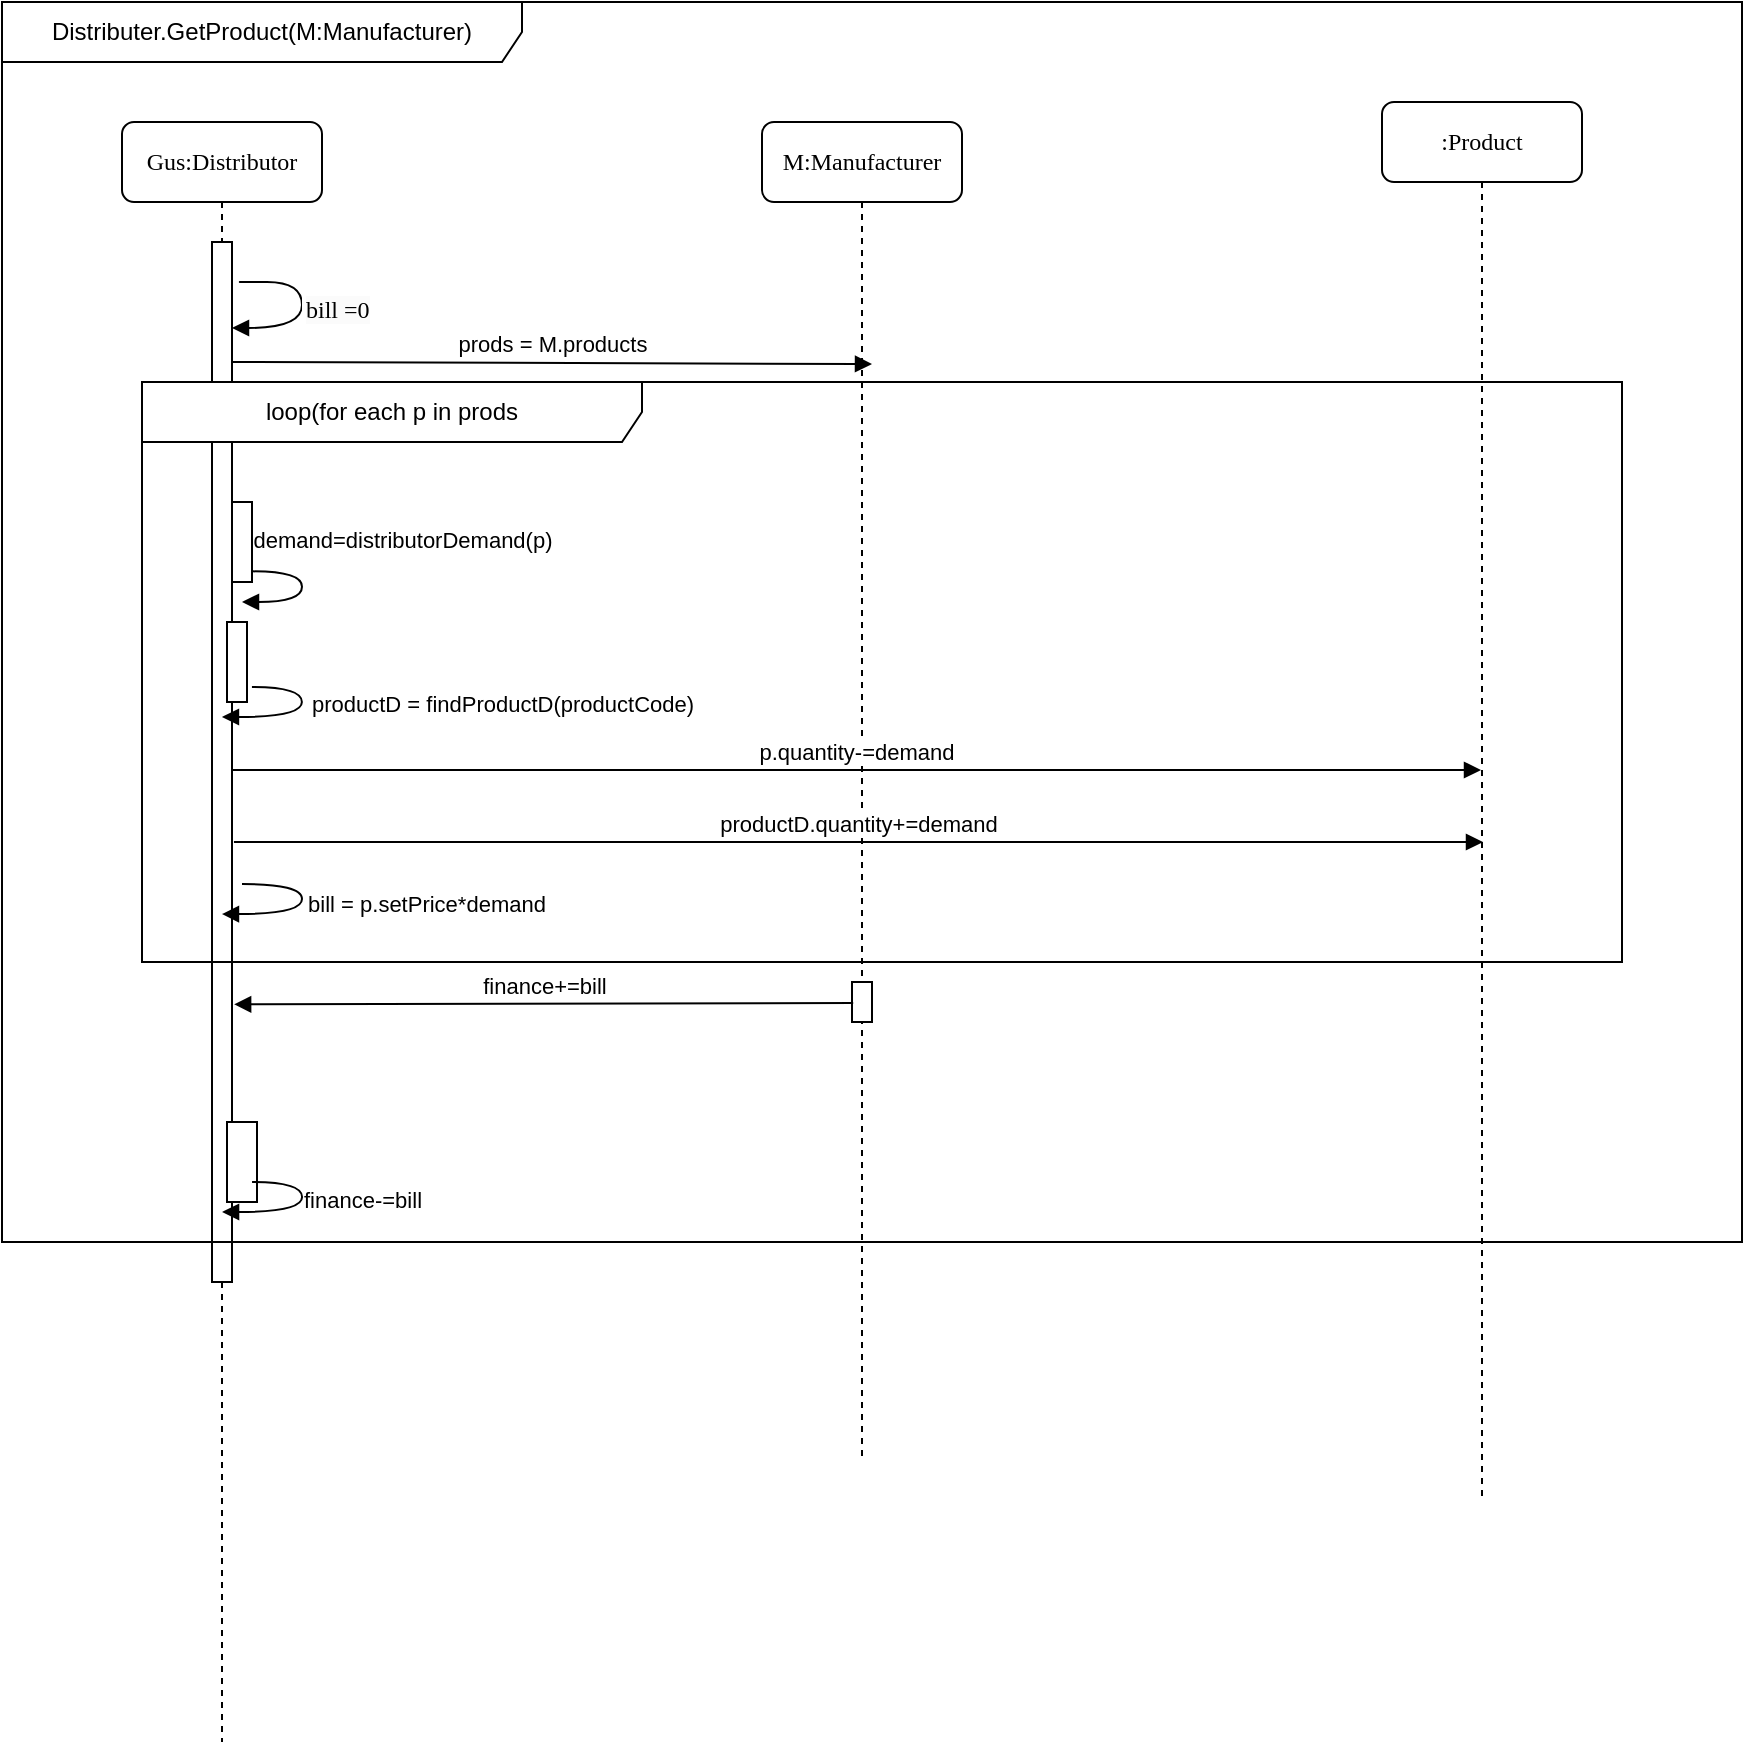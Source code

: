 <mxfile version="22.0.0" type="device" pages="3">
  <diagram name="SequenceDiagramm" id="13e1069c-82ec-6db2-03f1-153e76fe0fe0">
    <mxGraphModel dx="1276" dy="606" grid="1" gridSize="10" guides="1" tooltips="1" connect="1" arrows="1" fold="1" page="1" pageScale="1" pageWidth="1100" pageHeight="850" background="none" math="0" shadow="0">
      <root>
        <mxCell id="0" />
        <mxCell id="1" parent="0" />
        <mxCell id="7baba1c4bc27f4b0-2" value="M:Manufacturer" style="shape=umlLifeline;perimeter=lifelinePerimeter;whiteSpace=wrap;html=1;container=1;collapsible=0;recursiveResize=0;outlineConnect=0;rounded=1;shadow=0;comic=0;labelBackgroundColor=none;strokeWidth=1;fontFamily=Verdana;fontSize=12;align=center;fillColor=#FFFFFF;" parent="1" vertex="1">
          <mxGeometry x="420" y="80" width="100" height="670" as="geometry" />
        </mxCell>
        <mxCell id="7baba1c4bc27f4b0-3" value=":Product" style="shape=umlLifeline;perimeter=lifelinePerimeter;whiteSpace=wrap;html=1;container=1;collapsible=0;recursiveResize=0;outlineConnect=0;rounded=1;shadow=0;comic=0;labelBackgroundColor=none;strokeWidth=1;fontFamily=Verdana;fontSize=12;align=center;fillColor=#FFFFFF;" parent="1" vertex="1">
          <mxGeometry x="730" y="70" width="100" height="700" as="geometry" />
        </mxCell>
        <mxCell id="7baba1c4bc27f4b0-8" value="Gus:Distributor" style="shape=umlLifeline;perimeter=lifelinePerimeter;whiteSpace=wrap;html=1;container=1;collapsible=0;recursiveResize=0;outlineConnect=0;rounded=1;shadow=0;comic=0;labelBackgroundColor=none;strokeWidth=1;fontFamily=Verdana;fontSize=12;align=center;size=40;" parent="1" vertex="1">
          <mxGeometry x="100" y="80" width="100" height="810" as="geometry" />
        </mxCell>
        <mxCell id="7baba1c4bc27f4b0-9" value="" style="html=1;points=[];perimeter=orthogonalPerimeter;rounded=0;shadow=0;comic=0;labelBackgroundColor=none;strokeWidth=1;fontFamily=Verdana;fontSize=12;align=center;fillColor=#FFFFFF;" parent="7baba1c4bc27f4b0-8" vertex="1">
          <mxGeometry x="45" y="60" width="10" height="520" as="geometry" />
        </mxCell>
        <mxCell id="7yfPOh46jEXnV3EmBhoG-5" value="" style="html=1;verticalAlign=bottom;endArrow=block;labelBackgroundColor=none;fontFamily=Verdana;fontSize=12;elbow=vertical;edgeStyle=orthogonalEdgeStyle;curved=1;fillColor=#FFFFFF;" parent="7baba1c4bc27f4b0-8" edge="1">
          <mxGeometry relative="1" as="geometry">
            <mxPoint x="60" y="80" as="sourcePoint" />
            <mxPoint x="55" y="103" as="targetPoint" />
            <Array as="points">
              <mxPoint x="55" y="80" />
              <mxPoint x="90" y="80" />
              <mxPoint x="90" y="103" />
              <mxPoint x="70" y="103" />
            </Array>
          </mxGeometry>
        </mxCell>
        <mxCell id="7yfPOh46jEXnV3EmBhoG-7" value="" style="html=1;points=[];perimeter=orthogonalPerimeter;rounded=0;shadow=0;comic=0;labelBackgroundColor=none;strokeWidth=1;fontFamily=Verdana;fontSize=12;align=center;fillColor=#FFFFFF;" parent="7baba1c4bc27f4b0-8" vertex="1">
          <mxGeometry x="55" y="190" width="10" height="40" as="geometry" />
        </mxCell>
        <mxCell id="7yfPOh46jEXnV3EmBhoG-8" value="" style="html=1;verticalAlign=bottom;endArrow=block;labelBackgroundColor=none;fontFamily=Verdana;fontSize=12;elbow=vertical;edgeStyle=orthogonalEdgeStyle;curved=1;exitX=1.028;exitY=0.867;exitPerimeter=0;exitDx=0;exitDy=0;fillColor=#FFFFFF;" parent="7baba1c4bc27f4b0-8" source="7yfPOh46jEXnV3EmBhoG-7" edge="1">
          <mxGeometry x="-0.335" y="64" relative="1" as="geometry">
            <mxPoint x="70.333" y="275.5" as="sourcePoint" />
            <mxPoint x="60" y="240" as="targetPoint" />
            <Array as="points">
              <mxPoint x="90" y="225" />
              <mxPoint x="90" y="240" />
            </Array>
            <mxPoint x="-14" y="-41" as="offset" />
          </mxGeometry>
        </mxCell>
        <mxCell id="7yfPOh46jEXnV3EmBhoG-10" value="demand=distributorDemand(p)" style="edgeLabel;html=1;align=center;verticalAlign=middle;resizable=0;points=[];fillColor=#FFFFFF;" parent="7yfPOh46jEXnV3EmBhoG-8" vertex="1" connectable="0">
          <mxGeometry x="0.06" y="-2" relative="1" as="geometry">
            <mxPoint x="52" y="-28" as="offset" />
          </mxGeometry>
        </mxCell>
        <mxCell id="7yfPOh46jEXnV3EmBhoG-26" value="" style="html=1;points=[];perimeter=orthogonalPerimeter;rounded=0;shadow=0;comic=0;labelBackgroundColor=none;strokeWidth=1;fontFamily=Verdana;fontSize=12;align=center;fillColor=#FFFFFF;" parent="7baba1c4bc27f4b0-8" vertex="1">
          <mxGeometry x="52.5" y="250" width="10" height="40" as="geometry" />
        </mxCell>
        <mxCell id="7yfPOh46jEXnV3EmBhoG-41" value="" style="html=1;points=[];perimeter=orthogonalPerimeter;rounded=0;shadow=0;comic=0;labelBackgroundColor=none;strokeWidth=1;fontFamily=Verdana;fontSize=12;align=center;fillColor=#FFFFFF;" parent="7baba1c4bc27f4b0-8" vertex="1">
          <mxGeometry x="52.5" y="500" width="15" height="40" as="geometry" />
        </mxCell>
        <mxCell id="b2o2zWLgsq3m6Dm1KJdG-2" value="Distributer.GetProduct(M:Manufacturer)" style="shape=umlFrame;whiteSpace=wrap;html=1;pointerEvents=0;width=260;height=30;" parent="1" vertex="1">
          <mxGeometry x="40" y="20" width="870" height="620" as="geometry" />
        </mxCell>
        <mxCell id="7yfPOh46jEXnV3EmBhoG-1" value="loop(for each p in prods" style="shape=umlFrame;whiteSpace=wrap;html=1;pointerEvents=0;width=250;height=30;fillColor=#FFFFFF;" parent="1" vertex="1">
          <mxGeometry x="110" y="210" width="740" height="290" as="geometry" />
        </mxCell>
        <mxCell id="7yfPOh46jEXnV3EmBhoG-3" value="&lt;span style=&quot;color: rgb(0, 0, 0); font-family: Verdana; font-size: 12px; font-style: normal; font-variant-ligatures: normal; font-variant-caps: normal; font-weight: 400; letter-spacing: normal; orphans: 2; text-align: center; text-indent: 0px; text-transform: none; widows: 2; word-spacing: 0px; -webkit-text-stroke-width: 0px; background-color: rgb(251, 251, 251); text-decoration-thickness: initial; text-decoration-style: initial; text-decoration-color: initial; float: none; display: inline !important;&quot;&gt;bill =0&lt;br&gt;&lt;br&gt;&lt;/span&gt;" style="text;whiteSpace=wrap;html=1;fillColor=#FFFFFF;" parent="1" vertex="1">
          <mxGeometry x="190" y="160" width="50" height="20" as="geometry" />
        </mxCell>
        <mxCell id="7yfPOh46jEXnV3EmBhoG-9" value="prods = M.products" style="html=1;verticalAlign=bottom;endArrow=block;curved=0;rounded=0;exitX=0.859;exitY=0.236;exitDx=0;exitDy=0;exitPerimeter=0;fillColor=#FFFFFF;" parent="1" edge="1">
          <mxGeometry width="80" relative="1" as="geometry">
            <mxPoint x="155.0" y="200.0" as="sourcePoint" />
            <mxPoint x="475" y="201" as="targetPoint" />
          </mxGeometry>
        </mxCell>
        <mxCell id="7yfPOh46jEXnV3EmBhoG-23" value="" style="html=1;verticalAlign=bottom;endArrow=block;labelBackgroundColor=none;fontFamily=Verdana;fontSize=12;elbow=vertical;edgeStyle=orthogonalEdgeStyle;curved=1;entryX=0.5;entryY=0.367;entryDx=0;entryDy=0;entryPerimeter=0;fillColor=#FFFFFF;" parent="1" edge="1">
          <mxGeometry x="-0.335" y="64" relative="1" as="geometry">
            <mxPoint x="160" y="461.03" as="sourcePoint" />
            <mxPoint x="149.99" y="476.03" as="targetPoint" />
            <Array as="points">
              <mxPoint x="190" y="460.03" />
              <mxPoint x="190" y="476.03" />
            </Array>
            <mxPoint x="-14" y="-41" as="offset" />
          </mxGeometry>
        </mxCell>
        <mxCell id="7yfPOh46jEXnV3EmBhoG-24" value="bill = p.setPrice*demand" style="edgeLabel;html=1;align=center;verticalAlign=middle;resizable=0;points=[];fillColor=#FFFFFF;" parent="7yfPOh46jEXnV3EmBhoG-23" vertex="1" connectable="0">
          <mxGeometry x="0.06" y="-2" relative="1" as="geometry">
            <mxPoint x="62" y="-3" as="offset" />
          </mxGeometry>
        </mxCell>
        <mxCell id="7yfPOh46jEXnV3EmBhoG-34" value="" style="html=1;verticalAlign=bottom;endArrow=block;labelBackgroundColor=none;fontFamily=Verdana;fontSize=12;elbow=vertical;edgeStyle=orthogonalEdgeStyle;curved=1;exitX=1.028;exitY=0.867;exitPerimeter=0;exitDx=0;exitDy=0;entryX=0.5;entryY=0.367;entryDx=0;entryDy=0;entryPerimeter=0;fillColor=#FFFFFF;" parent="1" edge="1">
          <mxGeometry x="-0.335" y="64" relative="1" as="geometry">
            <mxPoint x="164.97" y="362.5" as="sourcePoint" />
            <mxPoint x="149.97" y="377.5" as="targetPoint" />
            <Array as="points">
              <mxPoint x="189.97" y="362.5" />
              <mxPoint x="189.97" y="377.5" />
            </Array>
            <mxPoint x="-14" y="-41" as="offset" />
          </mxGeometry>
        </mxCell>
        <mxCell id="7yfPOh46jEXnV3EmBhoG-35" value="productD = findProductD(productCode)" style="edgeLabel;html=1;align=center;verticalAlign=middle;resizable=0;points=[];fillColor=#FFFFFF;" parent="7yfPOh46jEXnV3EmBhoG-34" vertex="1" connectable="0">
          <mxGeometry x="0.06" y="-2" relative="1" as="geometry">
            <mxPoint x="102" y="-5" as="offset" />
          </mxGeometry>
        </mxCell>
        <mxCell id="7yfPOh46jEXnV3EmBhoG-37" value="" style="html=1;points=[];perimeter=orthogonalPerimeter;rounded=0;shadow=0;comic=0;labelBackgroundColor=none;strokeWidth=1;fontFamily=Verdana;fontSize=12;align=center;fillColor=#FFFFFF;" parent="1" vertex="1">
          <mxGeometry x="465" y="510" width="10" height="20" as="geometry" />
        </mxCell>
        <mxCell id="7yfPOh46jEXnV3EmBhoG-40" value="finance+=bill" style="html=1;verticalAlign=bottom;endArrow=block;curved=0;rounded=0;fillColor=#FFFFFF;entryX=1.107;entryY=0.733;entryDx=0;entryDy=0;entryPerimeter=0;exitX=0.059;exitY=0.528;exitDx=0;exitDy=0;exitPerimeter=0;" parent="1" source="7yfPOh46jEXnV3EmBhoG-37" target="7baba1c4bc27f4b0-9" edge="1">
          <mxGeometry width="80" relative="1" as="geometry">
            <mxPoint x="450" y="520" as="sourcePoint" />
            <mxPoint x="164.4" y="519.66" as="targetPoint" />
            <mxPoint as="offset" />
          </mxGeometry>
        </mxCell>
        <mxCell id="7yfPOh46jEXnV3EmBhoG-42" value="" style="html=1;verticalAlign=bottom;endArrow=block;labelBackgroundColor=none;fontFamily=Verdana;fontSize=12;elbow=vertical;edgeStyle=orthogonalEdgeStyle;curved=1;exitX=1.028;exitY=0.867;exitPerimeter=0;exitDx=0;exitDy=0;entryX=0.5;entryY=0.367;entryDx=0;entryDy=0;entryPerimeter=0;fillColor=#FFFFFF;" parent="1" edge="1">
          <mxGeometry x="-0.335" y="64" relative="1" as="geometry">
            <mxPoint x="165.03" y="610" as="sourcePoint" />
            <mxPoint x="150.03" y="625" as="targetPoint" />
            <Array as="points">
              <mxPoint x="190.03" y="610" />
              <mxPoint x="190.03" y="625" />
            </Array>
            <mxPoint x="-14" y="-41" as="offset" />
          </mxGeometry>
        </mxCell>
        <mxCell id="7yfPOh46jEXnV3EmBhoG-43" value="finance-=bill" style="edgeLabel;html=1;align=center;verticalAlign=middle;resizable=0;points=[];fillColor=#FFFFFF;" parent="7yfPOh46jEXnV3EmBhoG-42" vertex="1" connectable="0">
          <mxGeometry x="0.06" y="-2" relative="1" as="geometry">
            <mxPoint x="32" y="-4" as="offset" />
          </mxGeometry>
        </mxCell>
        <mxCell id="Ptl4w2JXufOPW5KuxIFW-8" value="p.quantity-=demand" style="html=1;verticalAlign=bottom;endArrow=block;curved=0;rounded=0;exitX=0.997;exitY=0.54;exitDx=0;exitDy=0;exitPerimeter=0;" parent="1" edge="1">
          <mxGeometry width="80" relative="1" as="geometry">
            <mxPoint x="154.97" y="404.0" as="sourcePoint" />
            <mxPoint x="779.5" y="404.0" as="targetPoint" />
          </mxGeometry>
        </mxCell>
        <mxCell id="Ptl4w2JXufOPW5KuxIFW-9" value="productD.quantity+=demand" style="html=1;verticalAlign=bottom;endArrow=block;curved=0;rounded=0;exitX=0.997;exitY=0.54;exitDx=0;exitDy=0;exitPerimeter=0;" parent="1" edge="1">
          <mxGeometry width="80" relative="1" as="geometry">
            <mxPoint x="155.97" y="440.0" as="sourcePoint" />
            <mxPoint x="780.5" y="440.0" as="targetPoint" />
          </mxGeometry>
        </mxCell>
      </root>
    </mxGraphModel>
  </diagram>
  <diagram id="5x8kL622ir6N8N4nqaBH" name="CommunicativeDiagramm">
    <mxGraphModel dx="1276" dy="606" grid="1" gridSize="10" guides="1" tooltips="1" connect="1" arrows="1" fold="1" page="1" pageScale="1" pageWidth="850" pageHeight="1100" math="0" shadow="0">
      <root>
        <mxCell id="0" />
        <mxCell id="1" parent="0" />
        <mxCell id="fAXA9-ifoiDuvlKH5i2E-10" style="edgeStyle=orthogonalEdgeStyle;rounded=0;orthogonalLoop=1;jettySize=auto;html=1;exitX=0.42;exitY=0.623;exitDx=0;exitDy=0;exitPerimeter=0;entryX=0;entryY=0.5;entryDx=0;entryDy=0;" parent="1" edge="1">
          <mxGeometry relative="1" as="geometry">
            <mxPoint x="195" y="281.5" as="targetPoint" />
            <mxPoint x="22.6" y="281.38" as="sourcePoint" />
            <Array as="points">
              <mxPoint x="130" y="282" />
              <mxPoint x="130" y="282" />
            </Array>
          </mxGeometry>
        </mxCell>
        <mxCell id="azFwkAayxDmIdsOHj54z-1" value=":Manager" style="shape=umlActor;verticalLabelPosition=bottom;verticalAlign=top;html=1;fontStyle=1" parent="1" vertex="1">
          <mxGeometry x="12" y="237" width="30" height="60" as="geometry" />
        </mxCell>
        <mxCell id="fAXA9-ifoiDuvlKH5i2E-1" value="M:Manufacturer" style="html=1;whiteSpace=wrap;" parent="1" vertex="1">
          <mxGeometry x="195" y="257" width="230" height="91" as="geometry" />
        </mxCell>
        <mxCell id="sGNfCNLunA7QpV8BcU2W-14" style="edgeStyle=orthogonalEdgeStyle;rounded=0;orthogonalLoop=1;jettySize=auto;html=1;entryX=0.5;entryY=1;entryDx=0;entryDy=0;" parent="1" source="fAXA9-ifoiDuvlKH5i2E-2" target="-CMI3iq-4tWMzFefo_7b-3" edge="1">
          <mxGeometry relative="1" as="geometry" />
        </mxCell>
        <mxCell id="fAXA9-ifoiDuvlKH5i2E-2" value="S:Supplier" style="html=1;whiteSpace=wrap;" parent="1" vertex="1">
          <mxGeometry x="455" y="520" width="110" height="50" as="geometry" />
        </mxCell>
        <mxCell id="fAXA9-ifoiDuvlKH5i2E-25" value="1.request(codeP,quantity)" style="text;align=center;fontStyle=0;verticalAlign=middle;spacingLeft=3;spacingRight=3;strokeColor=none;rotatable=0;points=[[0,0.5],[1,0.5]];portConstraint=eastwest;html=1;" parent="1" vertex="1">
          <mxGeometry x="80" y="251" width="80" height="26" as="geometry" />
        </mxCell>
        <mxCell id="AZeuefEppqSlaZzGvnV4-2" value="sd Manager.RequestProduce(codeProduct,quantity)" style="shape=umlFrame;whiteSpace=wrap;html=1;pointerEvents=0;width=330;height=20;" parent="1" vertex="1">
          <mxGeometry y="170" width="840" height="420" as="geometry" />
        </mxCell>
        <mxCell id="-CMI3iq-4tWMzFefo_7b-2" value="P:Product" style="whiteSpace=wrap;html=1;" parent="1" vertex="1">
          <mxGeometry x="685" y="247" width="120" height="30" as="geometry" />
        </mxCell>
        <mxCell id="-CMI3iq-4tWMzFefo_7b-3" value="Sr:Source" style="whiteSpace=wrap;html=1;" parent="1" vertex="1">
          <mxGeometry x="580" y="450" width="120" height="26" as="geometry" />
        </mxCell>
        <mxCell id="-CMI3iq-4tWMzFefo_7b-5" value="1.2.4.1 demand = Demand(codeSupply)&lt;br&gt;[if source.quantity &amp;lt; quantity*product.raw]&amp;amp;&lt;br&gt;[requestSupply = true]" style="html=1;align=left;spacingLeft=2;endArrow=block;rounded=0;edgeStyle=orthogonalEdgeStyle;curved=0;rounded=0;exitX=0.317;exitY=1.022;exitDx=0;exitDy=0;exitPerimeter=0;" parent="1" source="fAXA9-ifoiDuvlKH5i2E-1" edge="1">
          <mxGeometry x="0.218" y="82" relative="1" as="geometry">
            <mxPoint x="267.75" y="380" as="sourcePoint" />
            <Array as="points">
              <mxPoint x="268" y="400" />
              <mxPoint x="240" y="400" />
            </Array>
            <mxPoint x="240" y="350" as="targetPoint" />
            <mxPoint x="2" y="20" as="offset" />
          </mxGeometry>
        </mxCell>
        <mxCell id="-CMI3iq-4tWMzFefo_7b-6" value="1.2.3Produce(codeP,quantity)&lt;br&gt;[if source.quantity &amp;gt;= quantity*product.raw]" style="html=1;align=left;spacingLeft=2;endArrow=block;rounded=0;edgeStyle=orthogonalEdgeStyle;curved=0;rounded=0;entryX=0.5;entryY=0;entryDx=0;entryDy=0;exitX=0.723;exitY=0.016;exitDx=0;exitDy=0;exitPerimeter=0;" parent="1" source="fAXA9-ifoiDuvlKH5i2E-1" target="fAXA9-ifoiDuvlKH5i2E-1" edge="1">
          <mxGeometry x="0.565" y="-54" relative="1" as="geometry">
            <mxPoint x="337.78" y="247" as="sourcePoint" />
            <Array as="points">
              <mxPoint x="370" y="259" />
              <mxPoint x="370" y="230" />
              <mxPoint x="310" y="230" />
            </Array>
            <mxPoint x="310.03" y="245" as="targetPoint" />
            <mxPoint x="4" y="-20" as="offset" />
          </mxGeometry>
        </mxCell>
        <mxCell id="sGNfCNLunA7QpV8BcU2W-2" value="R:Raw" style="whiteSpace=wrap;html=1;" parent="1" vertex="1">
          <mxGeometry x="688" y="370" width="120" height="30" as="geometry" />
        </mxCell>
        <mxCell id="sGNfCNLunA7QpV8BcU2W-4" value="1.2.2checkSource&lt;br&gt;(Sr.quantity)" style="text;html=1;align=center;verticalAlign=middle;resizable=0;points=[];autosize=1;strokeColor=none;fillColor=none;rotation=45;" parent="1" vertex="1">
          <mxGeometry x="470" y="360" width="120" height="40" as="geometry" />
        </mxCell>
        <mxCell id="sGNfCNLunA7QpV8BcU2W-5" value="" style="endArrow=open;endFill=1;endSize=12;html=1;rounded=0;exitX=1.014;exitY=0.071;exitDx=0;exitDy=0;entryX=0;entryY=0.5;entryDx=0;entryDy=0;exitPerimeter=0;" parent="1" source="fAXA9-ifoiDuvlKH5i2E-1" target="-CMI3iq-4tWMzFefo_7b-2" edge="1">
          <mxGeometry width="160" relative="1" as="geometry">
            <mxPoint x="460" y="240" as="sourcePoint" />
            <mxPoint x="620" y="240" as="targetPoint" />
          </mxGeometry>
        </mxCell>
        <mxCell id="sGNfCNLunA7QpV8BcU2W-6" value="1.2.1 getinfo(P.raw.unit)" style="text;html=1;align=center;verticalAlign=middle;resizable=0;points=[];autosize=1;strokeColor=none;fillColor=none;rotation=0;" parent="1" vertex="1">
          <mxGeometry x="490" y="234" width="150" height="30" as="geometry" />
        </mxCell>
        <mxCell id="sGNfCNLunA7QpV8BcU2W-7" value="" style="endArrow=open;endFill=1;endSize=12;html=1;rounded=0;exitX=1;exitY=0.5;exitDx=0;exitDy=0;entryX=0;entryY=0.75;entryDx=0;entryDy=0;" parent="1" source="fAXA9-ifoiDuvlKH5i2E-1" target="-CMI3iq-4tWMzFefo_7b-3" edge="1">
          <mxGeometry width="160" relative="1" as="geometry">
            <mxPoint x="460" y="240" as="sourcePoint" />
            <mxPoint x="620" y="240" as="targetPoint" />
          </mxGeometry>
        </mxCell>
        <mxCell id="sGNfCNLunA7QpV8BcU2W-8" value="" style="endArrow=open;endFill=1;endSize=12;html=1;rounded=0;exitX=0.533;exitY=0.986;exitDx=0;exitDy=0;exitPerimeter=0;entryX=0.5;entryY=0;entryDx=0;entryDy=0;" parent="1" source="-CMI3iq-4tWMzFefo_7b-2" target="sGNfCNLunA7QpV8BcU2W-2" edge="1">
          <mxGeometry width="160" relative="1" as="geometry">
            <mxPoint x="460" y="290" as="sourcePoint" />
            <mxPoint x="620" y="290" as="targetPoint" />
          </mxGeometry>
        </mxCell>
        <mxCell id="sGNfCNLunA7QpV8BcU2W-9" value="&lt;span style=&quot;color: rgb(0, 0, 0); font-family: Helvetica; font-size: 12px; font-style: normal; font-variant-ligatures: normal; font-variant-caps: normal; font-weight: 400; letter-spacing: normal; orphans: 2; text-align: center; text-indent: 0px; text-transform: none; widows: 2; word-spacing: 0px; -webkit-text-stroke-width: 0px; background-color: rgb(251, 251, 251); text-decoration-thickness: initial; text-decoration-style: initial; text-decoration-color: initial; float: none; display: inline !important;&quot;&gt;1.2.1.1 getinfo(raw.unit)&lt;/span&gt;" style="text;whiteSpace=wrap;html=1;rotation=0;" parent="1" vertex="1">
          <mxGeometry x="680" y="308" width="160" height="40" as="geometry" />
        </mxCell>
        <mxCell id="sGNfCNLunA7QpV8BcU2W-12" value="" style="endArrow=open;endFill=1;endSize=12;html=1;rounded=0;entryX=0.5;entryY=0;entryDx=0;entryDy=0;" parent="1" source="fAXA9-ifoiDuvlKH5i2E-1" target="fAXA9-ifoiDuvlKH5i2E-2" edge="1">
          <mxGeometry width="160" relative="1" as="geometry">
            <mxPoint x="329.64" y="276.488" as="sourcePoint" />
            <mxPoint x="339.501" y="441" as="targetPoint" />
          </mxGeometry>
        </mxCell>
        <mxCell id="sGNfCNLunA7QpV8BcU2W-13" value="&lt;div style=&quot;text-align: center;&quot;&gt;&lt;span style=&quot;background-color: initial;&quot;&gt;1.2.4.2. GetSupply(codeSupply,S)&lt;/span&gt;&lt;/div&gt;" style="text;whiteSpace=wrap;html=1;rotation=50;" parent="1" vertex="1">
          <mxGeometry x="390" y="400" width="130" height="50" as="geometry" />
        </mxCell>
        <mxCell id="sGNfCNLunA7QpV8BcU2W-15" value="&lt;div style=&quot;text-align: center;&quot;&gt;&lt;span style=&quot;background-color: initial;&quot;&gt;1.2.4.3&lt;/span&gt;&lt;/div&gt;&lt;div style=&quot;text-align: center;&quot;&gt;&lt;span style=&quot;background-color: initial;&quot;&gt;&amp;nbsp;takeSupplyRequest(Sr.quantity)&lt;/span&gt;&lt;/div&gt;" style="text;whiteSpace=wrap;html=1;" parent="1" vertex="1">
          <mxGeometry x="580" y="500" width="130" height="50" as="geometry" />
        </mxCell>
        <mxCell id="sGNfCNLunA7QpV8BcU2W-16" value="1.2.5 Produce(codeP,quantity)" style="html=1;align=left;spacingLeft=2;endArrow=block;rounded=0;edgeStyle=orthogonalEdgeStyle;curved=0;rounded=0;exitX=0;exitY=1;exitDx=0;exitDy=0;entryX=0;entryY=0.658;entryDx=0;entryDy=0;entryPerimeter=0;" parent="1" edge="1">
          <mxGeometry x="-0.193" y="84" relative="1" as="geometry">
            <mxPoint x="195" y="345" as="sourcePoint" />
            <Array as="points">
              <mxPoint x="132" y="345" />
              <mxPoint x="132" y="314" />
            </Array>
            <mxPoint x="195" y="313.878" as="targetPoint" />
            <mxPoint x="2" y="20" as="offset" />
          </mxGeometry>
        </mxCell>
        <mxCell id="AeFO2m1-lX2PSJ2ckOiB-1" value="1.2.4 requestSupply = true" style="text;html=1;align=center;verticalAlign=middle;resizable=0;points=[];autosize=1;strokeColor=none;fillColor=none;" parent="1" vertex="1">
          <mxGeometry x="40" y="277" width="160" height="30" as="geometry" />
        </mxCell>
      </root>
    </mxGraphModel>
  </diagram>
  <diagram id="qhh05SrGPCdZj-OcfNPc" name="AnalysisDiagramm">
    <mxGraphModel dx="1276" dy="606" grid="1" gridSize="10" guides="1" tooltips="1" connect="1" arrows="1" fold="1" page="1" pageScale="1" pageWidth="850" pageHeight="1100" math="0" shadow="0">
      <root>
        <mxCell id="0" />
        <mxCell id="1" parent="0" />
        <mxCell id="xQROvqXlaOrMIi93IrS0-3" value="" style="edgeStyle=orthogonalEdgeStyle;rounded=0;orthogonalLoop=1;jettySize=auto;html=1;entryX=0;entryY=0.5;entryDx=0;entryDy=0;" parent="1" source="xQROvqXlaOrMIi93IrS0-1" target="xQROvqXlaOrMIi93IrS0-9" edge="1">
          <mxGeometry relative="1" as="geometry">
            <mxPoint x="335" y="330" as="targetPoint" />
          </mxGeometry>
        </mxCell>
        <mxCell id="xQROvqXlaOrMIi93IrS0-1" value=":Manager&lt;br&gt;" style="shape=umlActor;verticalLabelPosition=bottom;verticalAlign=top;html=1;" parent="1" vertex="1">
          <mxGeometry x="80" y="300" width="30" height="60" as="geometry" />
        </mxCell>
        <mxCell id="xQROvqXlaOrMIi93IrS0-4" value="1:ChooseProduct" style="text;html=1;align=center;verticalAlign=middle;resizable=0;points=[];autosize=1;strokeColor=none;fillColor=none;" parent="1" vertex="1">
          <mxGeometry x="130" y="298" width="120" height="30" as="geometry" />
        </mxCell>
        <mxCell id="xQROvqXlaOrMIi93IrS0-8" value="Producing process" style="text;align=center;fontStyle=1;verticalAlign=middle;spacingLeft=3;spacingRight=3;strokeColor=none;rotatable=0;points=[[0,0.5],[1,0.5]];portConstraint=eastwest;html=1;" parent="1" vertex="1">
          <mxGeometry x="20" y="20" width="80" height="26" as="geometry" />
        </mxCell>
        <mxCell id="xQROvqXlaOrMIi93IrS0-9" value="" style="shape=umlBoundary;whiteSpace=wrap;html=1;" parent="1" vertex="1">
          <mxGeometry x="280" y="290" width="100" height="80" as="geometry" />
        </mxCell>
        <mxCell id="xQROvqXlaOrMIi93IrS0-13" value=":Page" style="text;align=center;fontStyle=1;verticalAlign=middle;spacingLeft=3;spacingRight=3;strokeColor=none;rotatable=0;points=[[0,0.5],[1,0.5]];portConstraint=eastwest;html=1;" parent="1" vertex="1">
          <mxGeometry x="310" y="370" width="80" height="26" as="geometry" />
        </mxCell>
        <mxCell id="xQROvqXlaOrMIi93IrS0-14" value=":ManufacturerController" style="text;align=center;fontStyle=1;verticalAlign=middle;spacingLeft=3;spacingRight=3;strokeColor=none;rotatable=0;points=[[0,0.5],[1,0.5]];portConstraint=eastwest;html=1;" parent="1" vertex="1">
          <mxGeometry x="490" y="610" width="80" height="26" as="geometry" />
        </mxCell>
        <mxCell id="AUUHDiPkV2cUmvpWY7Bh-31" value="" style="edgeStyle=orthogonalEdgeStyle;rounded=0;orthogonalLoop=1;jettySize=auto;html=1;" edge="1" parent="1" source="xQROvqXlaOrMIi93IrS0-31">
          <mxGeometry relative="1" as="geometry">
            <mxPoint x="760" y="435" as="targetPoint" />
          </mxGeometry>
        </mxCell>
        <mxCell id="xQROvqXlaOrMIi93IrS0-31" value="" style="shape=umlControl;whiteSpace=wrap;html=1;perimeter=ellipsePerimeter;" parent="1" vertex="1">
          <mxGeometry x="720" y="520" width="80" height="90" as="geometry" />
        </mxCell>
        <mxCell id="xQROvqXlaOrMIi93IrS0-33" value=":Producing" style="text;align=center;fontStyle=1;verticalAlign=middle;spacingLeft=3;spacingRight=3;strokeColor=none;rotatable=0;points=[[0,0.5],[1,0.5]];portConstraint=eastwest;html=1;" parent="1" vertex="1">
          <mxGeometry x="720" y="610" width="80" height="26" as="geometry" />
        </mxCell>
        <mxCell id="xQROvqXlaOrMIi93IrS0-34" value="3:Produce&lt;br&gt;[if materials are enough]" style="text;html=1;align=center;verticalAlign=middle;resizable=0;points=[];autosize=1;strokeColor=none;fillColor=none;rotation=0;" parent="1" vertex="1">
          <mxGeometry x="559" y="530" width="150" height="40" as="geometry" />
        </mxCell>
        <mxCell id="xQROvqXlaOrMIi93IrS0-35" value="" style="ellipse;shape=umlControl;whiteSpace=wrap;html=1;" parent="1" vertex="1">
          <mxGeometry x="484" y="520" width="75" height="90" as="geometry" />
        </mxCell>
        <mxCell id="AUUHDiPkV2cUmvpWY7Bh-4" value="" style="endArrow=open;endFill=1;endSize=12;html=1;rounded=0;" edge="1" parent="1" source="xQROvqXlaOrMIi93IrS0-9" target="xQROvqXlaOrMIi93IrS0-35">
          <mxGeometry width="160" relative="1" as="geometry">
            <mxPoint x="330" y="390" as="sourcePoint" />
            <mxPoint x="490" y="390" as="targetPoint" />
          </mxGeometry>
        </mxCell>
        <mxCell id="AUUHDiPkV2cUmvpWY7Bh-5" value="" style="endArrow=open;endFill=1;endSize=12;html=1;rounded=0;" edge="1" parent="1" source="xQROvqXlaOrMIi93IrS0-35" target="xQROvqXlaOrMIi93IrS0-31">
          <mxGeometry width="160" relative="1" as="geometry">
            <mxPoint x="464" y="480" as="sourcePoint" />
            <mxPoint x="624" y="480" as="targetPoint" />
          </mxGeometry>
        </mxCell>
        <mxCell id="AUUHDiPkV2cUmvpWY7Bh-8" value="&lt;span style=&quot;color: rgb(0, 0, 0); font-family: Helvetica; font-size: 12px; font-style: normal; font-variant-ligatures: normal; font-variant-caps: normal; font-weight: 400; letter-spacing: normal; orphans: 2; text-align: center; text-indent: 0px; text-transform: none; widows: 2; word-spacing: 0px; -webkit-text-stroke-width: 0px; background-color: rgb(251, 251, 251); text-decoration-thickness: initial; text-decoration-style: initial; text-decoration-color: initial; float: none; display: inline !important;&quot;&gt;2:SendRequest&lt;/span&gt;" style="text;whiteSpace=wrap;html=1;rotation=50;" vertex="1" parent="1">
          <mxGeometry x="380" y="430" width="120" height="40" as="geometry" />
        </mxCell>
        <mxCell id="AUUHDiPkV2cUmvpWY7Bh-9" value="" style="ellipse;shape=umlControl;whiteSpace=wrap;html=1;" vertex="1" parent="1">
          <mxGeometry x="224" y="530" width="70" height="80" as="geometry" />
        </mxCell>
        <mxCell id="AUUHDiPkV2cUmvpWY7Bh-10" value="" style="endArrow=open;endFill=1;endSize=12;html=1;rounded=0;exitX=-0.011;exitY=0.571;exitDx=0;exitDy=0;exitPerimeter=0;" edge="1" parent="1" source="xQROvqXlaOrMIi93IrS0-35" target="AUUHDiPkV2cUmvpWY7Bh-9">
          <mxGeometry width="160" relative="1" as="geometry">
            <mxPoint x="464" y="480" as="sourcePoint" />
            <mxPoint x="624" y="480" as="targetPoint" />
          </mxGeometry>
        </mxCell>
        <mxCell id="AUUHDiPkV2cUmvpWY7Bh-11" value="&lt;span style=&quot;color: rgb(0, 0, 0); font-family: Helvetica; font-size: 12px; font-style: normal; font-variant-ligatures: normal; font-variant-caps: normal; font-weight: 700; letter-spacing: normal; orphans: 2; text-align: center; text-indent: 0px; text-transform: none; widows: 2; word-spacing: 0px; -webkit-text-stroke-width: 0px; background-color: rgb(251, 251, 251); text-decoration-thickness: initial; text-decoration-style: initial; text-decoration-color: initial; float: none; display: inline !important;&quot;&gt;:MaterialController&lt;/span&gt;" style="text;whiteSpace=wrap;html=1;" vertex="1" parent="1">
          <mxGeometry x="214" y="610" width="110" height="40" as="geometry" />
        </mxCell>
        <mxCell id="AUUHDiPkV2cUmvpWY7Bh-12" value="&lt;span style=&quot;color: rgb(0, 0, 0); font-family: Helvetica; font-size: 12px; font-style: normal; font-variant-ligatures: normal; font-variant-caps: normal; font-weight: 400; letter-spacing: normal; orphans: 2; text-align: center; text-indent: 0px; text-transform: none; widows: 2; word-spacing: 0px; -webkit-text-stroke-width: 0px; background-color: rgb(251, 251, 251); text-decoration-thickness: initial; text-decoration-style: initial; text-decoration-color: initial; float: none; display: inline !important;&quot;&gt;3.2:SendException&lt;/span&gt;&lt;br style=&quot;border-color: var(--border-color); color: rgb(0, 0, 0); font-family: Helvetica; font-size: 12px; font-style: normal; font-variant-ligatures: normal; font-variant-caps: normal; font-weight: 400; letter-spacing: normal; orphans: 2; text-align: center; text-indent: 0px; text-transform: none; widows: 2; word-spacing: 0px; -webkit-text-stroke-width: 0px; background-color: rgb(251, 251, 251); text-decoration-thickness: initial; text-decoration-style: initial; text-decoration-color: initial;&quot;&gt;&lt;span style=&quot;color: rgb(0, 0, 0); font-family: Helvetica; font-size: 12px; font-style: normal; font-variant-ligatures: normal; font-variant-caps: normal; font-weight: 400; letter-spacing: normal; orphans: 2; text-align: center; text-indent: 0px; text-transform: none; widows: 2; word-spacing: 0px; -webkit-text-stroke-width: 0px; background-color: rgb(251, 251, 251); text-decoration-thickness: initial; text-decoration-style: initial; text-decoration-color: initial; float: none; display: inline !important;&quot;&gt;[if materials are not enough]&lt;/span&gt;" style="text;whiteSpace=wrap;html=1;" vertex="1" parent="1">
          <mxGeometry x="324" y="525" width="160" height="50" as="geometry" />
        </mxCell>
        <mxCell id="AUUHDiPkV2cUmvpWY7Bh-13" value="" style="endArrow=open;endFill=1;endSize=12;html=1;rounded=0;" edge="1" parent="1" source="AUUHDiPkV2cUmvpWY7Bh-9" target="xQROvqXlaOrMIi93IrS0-1">
          <mxGeometry width="160" relative="1" as="geometry">
            <mxPoint x="360" y="480" as="sourcePoint" />
            <mxPoint x="520" y="480" as="targetPoint" />
          </mxGeometry>
        </mxCell>
        <mxCell id="AUUHDiPkV2cUmvpWY7Bh-14" value="&lt;span style=&quot;border-color: var(--border-color); color: rgb(0, 0, 0); font-family: Helvetica; font-size: 12px; font-style: normal; font-variant-ligatures: normal; font-variant-caps: normal; font-weight: 400; letter-spacing: normal; orphans: 2; text-indent: 0px; text-transform: none; widows: 2; word-spacing: 0px; -webkit-text-stroke-width: 0px; text-decoration-thickness: initial; text-decoration-style: initial; text-decoration-color: initial; text-align: center; background-color: rgb(251, 251, 251); float: none; display: inline !important;&quot;&gt;3.2:1SupplyRequest&lt;/span&gt;" style="text;whiteSpace=wrap;html=1;rotation=55;" vertex="1" parent="1">
          <mxGeometry x="138" y="440" width="110" height="30" as="geometry" />
        </mxCell>
        <mxCell id="AUUHDiPkV2cUmvpWY7Bh-17" value="4:VerifySupplyRequest&lt;br&gt;(request)" style="text;html=1;align=center;verticalAlign=middle;resizable=0;points=[];autosize=1;strokeColor=none;fillColor=none;" vertex="1" parent="1">
          <mxGeometry x="120" y="328" width="140" height="40" as="geometry" />
        </mxCell>
        <mxCell id="AUUHDiPkV2cUmvpWY7Bh-24" value="" style="edgeStyle=orthogonalEdgeStyle;rounded=0;orthogonalLoop=1;jettySize=auto;html=1;" edge="1" parent="1" source="AUUHDiPkV2cUmvpWY7Bh-18" target="AUUHDiPkV2cUmvpWY7Bh-29">
          <mxGeometry relative="1" as="geometry">
            <mxPoint x="718" y="120" as="targetPoint" />
          </mxGeometry>
        </mxCell>
        <mxCell id="AUUHDiPkV2cUmvpWY7Bh-18" value="" style="ellipse;shape=umlControl;whiteSpace=wrap;html=1;" vertex="1" parent="1">
          <mxGeometry x="484" y="80" width="76" height="80" as="geometry" />
        </mxCell>
        <mxCell id="AUUHDiPkV2cUmvpWY7Bh-19" value="" style="endArrow=open;endFill=1;endSize=12;html=1;rounded=0;" edge="1" parent="1" source="xQROvqXlaOrMIi93IrS0-9" target="AUUHDiPkV2cUmvpWY7Bh-18">
          <mxGeometry width="160" relative="1" as="geometry">
            <mxPoint x="340" y="260" as="sourcePoint" />
            <mxPoint x="500" y="260" as="targetPoint" />
          </mxGeometry>
        </mxCell>
        <mxCell id="AUUHDiPkV2cUmvpWY7Bh-20" value="4.1: SendRequestToSupplier&lt;br&gt;[if request = true]" style="text;html=1;align=center;verticalAlign=middle;resizable=0;points=[];autosize=1;strokeColor=none;fillColor=none;rotation=-45;" vertex="1" parent="1">
          <mxGeometry x="314" y="200" width="180" height="40" as="geometry" />
        </mxCell>
        <mxCell id="AUUHDiPkV2cUmvpWY7Bh-26" value="&lt;b&gt;:SupplyController&lt;/b&gt;" style="text;html=1;align=center;verticalAlign=middle;resizable=0;points=[];autosize=1;strokeColor=none;fillColor=none;" vertex="1" parent="1">
          <mxGeometry x="461.5" y="160" width="120" height="30" as="geometry" />
        </mxCell>
        <mxCell id="AUUHDiPkV2cUmvpWY7Bh-27" value="4.2 GetSupply" style="text;html=1;align=center;verticalAlign=middle;resizable=0;points=[];autosize=1;strokeColor=none;fillColor=none;" vertex="1" parent="1">
          <mxGeometry x="590" y="90" width="100" height="30" as="geometry" />
        </mxCell>
        <mxCell id="AUUHDiPkV2cUmvpWY7Bh-28" value="&lt;b&gt;:Supplier&lt;/b&gt;" style="text;html=1;align=center;verticalAlign=middle;resizable=0;points=[];autosize=1;strokeColor=none;fillColor=none;" vertex="1" parent="1">
          <mxGeometry x="720" y="160" width="80" height="30" as="geometry" />
        </mxCell>
        <mxCell id="AUUHDiPkV2cUmvpWY7Bh-29" value="" style="ellipse;shape=umlEntity;whiteSpace=wrap;html=1;" vertex="1" parent="1">
          <mxGeometry x="720" y="80" width="80" height="80" as="geometry" />
        </mxCell>
        <mxCell id="AUUHDiPkV2cUmvpWY7Bh-32" value="" style="ellipse;shape=umlEntity;whiteSpace=wrap;html=1;" vertex="1" parent="1">
          <mxGeometry x="720" y="350" width="80" height="80" as="geometry" />
        </mxCell>
        <mxCell id="AUUHDiPkV2cUmvpWY7Bh-33" value=":&lt;b&gt;Product&lt;/b&gt;" style="text;html=1;align=center;verticalAlign=middle;resizable=0;points=[];autosize=1;strokeColor=none;fillColor=none;" vertex="1" parent="1">
          <mxGeometry x="730" y="430" width="70" height="30" as="geometry" />
        </mxCell>
        <mxCell id="AUUHDiPkV2cUmvpWY7Bh-34" value="3.1: UpdateProductQuantity" style="text;html=1;align=center;verticalAlign=middle;resizable=0;points=[];autosize=1;strokeColor=none;fillColor=none;" vertex="1" parent="1">
          <mxGeometry x="675" y="470" width="170" height="30" as="geometry" />
        </mxCell>
      </root>
    </mxGraphModel>
  </diagram>
</mxfile>

